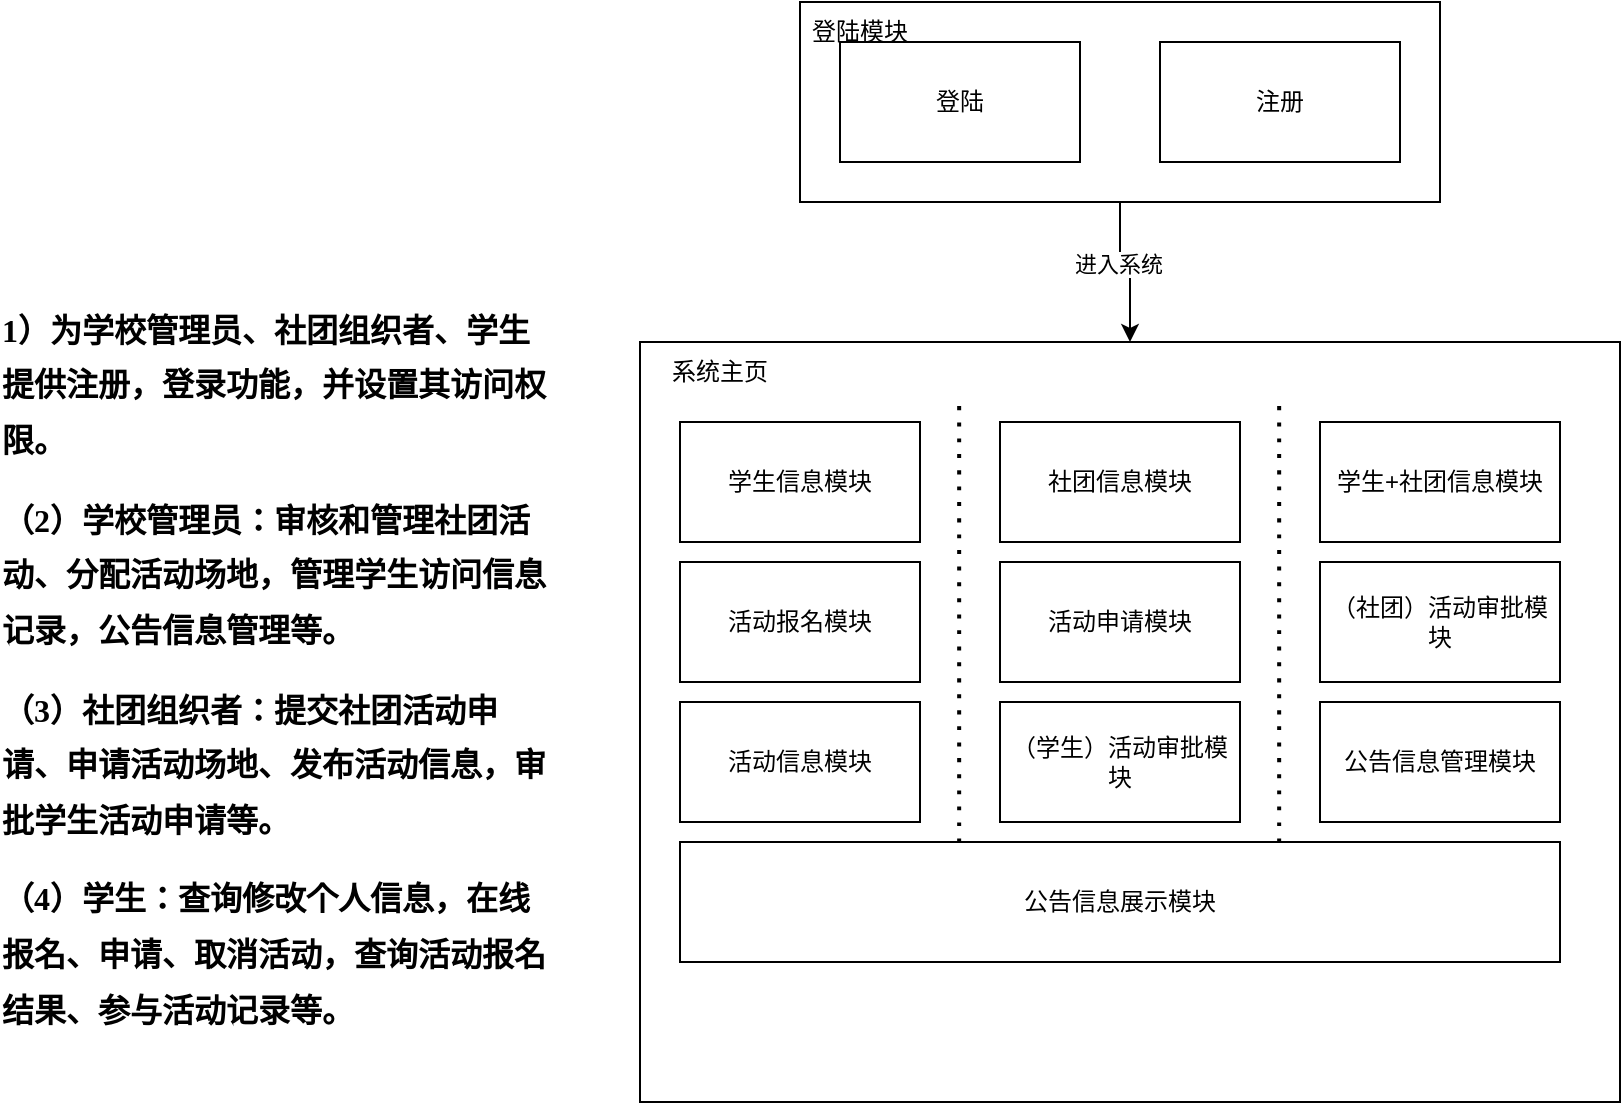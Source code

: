 <mxfile version="26.2.14">
  <diagram name="第 1 页" id="xV98_gQhv80PoWb9aY1c">
    <mxGraphModel dx="2331" dy="670" grid="1" gridSize="10" guides="1" tooltips="1" connect="1" arrows="1" fold="1" page="1" pageScale="1" pageWidth="827" pageHeight="1169" math="1" shadow="0">
      <root>
        <mxCell id="0" />
        <mxCell id="1" parent="0" />
        <mxCell id="4lsJWDNMiE7AItTsOjAv-5" value="" style="edgeStyle=orthogonalEdgeStyle;rounded=0;orthogonalLoop=1;jettySize=auto;html=1;entryX=0.5;entryY=0;entryDx=0;entryDy=0;" parent="1" source="4lsJWDNMiE7AItTsOjAv-3" target="4lsJWDNMiE7AItTsOjAv-16" edge="1">
          <mxGeometry relative="1" as="geometry">
            <mxPoint y="270" as="targetPoint" />
          </mxGeometry>
        </mxCell>
        <mxCell id="4lsJWDNMiE7AItTsOjAv-14" value="进入系统" style="edgeLabel;html=1;align=center;verticalAlign=middle;resizable=0;points=[];" parent="4lsJWDNMiE7AItTsOjAv-5" vertex="1" connectable="0">
          <mxGeometry x="-0.173" y="-1" relative="1" as="geometry">
            <mxPoint as="offset" />
          </mxGeometry>
        </mxCell>
        <mxCell id="4lsJWDNMiE7AItTsOjAv-3" value="" style="rounded=0;whiteSpace=wrap;html=1;" parent="1" vertex="1">
          <mxGeometry x="-160" y="20" width="320" height="100" as="geometry" />
        </mxCell>
        <mxCell id="4lsJWDNMiE7AItTsOjAv-1" value="登陆" style="rounded=0;whiteSpace=wrap;html=1;" parent="1" vertex="1">
          <mxGeometry x="-140" y="40" width="120" height="60" as="geometry" />
        </mxCell>
        <mxCell id="4lsJWDNMiE7AItTsOjAv-2" value="注册" style="rounded=0;whiteSpace=wrap;html=1;" parent="1" vertex="1">
          <mxGeometry x="20" y="40" width="120" height="60" as="geometry" />
        </mxCell>
        <mxCell id="4lsJWDNMiE7AItTsOjAv-16" value="." style="rounded=0;whiteSpace=wrap;html=1;" parent="1" vertex="1">
          <mxGeometry x="-240" y="190" width="490" height="380" as="geometry" />
        </mxCell>
        <mxCell id="4lsJWDNMiE7AItTsOjAv-19" value="学生信息模块" style="rounded=0;whiteSpace=wrap;html=1;" parent="1" vertex="1">
          <mxGeometry x="-220" y="230" width="120" height="60" as="geometry" />
        </mxCell>
        <mxCell id="4lsJWDNMiE7AItTsOjAv-20" value="活动报名&lt;span style=&quot;background-color: transparent; color: light-dark(rgb(0, 0, 0), rgb(255, 255, 255));&quot;&gt;模块&lt;/span&gt;" style="rounded=0;whiteSpace=wrap;html=1;" parent="1" vertex="1">
          <mxGeometry x="-220" y="300" width="120" height="60" as="geometry" />
        </mxCell>
        <mxCell id="4lsJWDNMiE7AItTsOjAv-21" value="系统主页" style="text;html=1;align=center;verticalAlign=middle;whiteSpace=wrap;rounded=0;" parent="1" vertex="1">
          <mxGeometry x="-230" y="190" width="60" height="30" as="geometry" />
        </mxCell>
        <mxCell id="4lsJWDNMiE7AItTsOjAv-22" value="登陆模块" style="text;html=1;align=center;verticalAlign=middle;whiteSpace=wrap;rounded=0;" parent="1" vertex="1">
          <mxGeometry x="-160" y="20" width="60" height="30" as="geometry" />
        </mxCell>
        <mxCell id="4lsJWDNMiE7AItTsOjAv-23" value="&lt;p style=&quot;text-align:left;line-height:20.0pt;&lt;br/&gt;mso-line-height-rule:exactly&quot; align=&quot;left&quot; class=&quot;MsoNormal&quot;&gt;&lt;b&gt;&lt;font face=&quot;Comic Sans MS&quot;&gt;&lt;span style=&quot;font-size:12.0pt;&lt;br/&gt;mso-bidi-font-weight:bold&quot; lang=&quot;EN-US&quot;&gt;1&lt;/span&gt;&lt;span style=&quot;font-size:12.0pt;font-family:&lt;br/&gt;宋体;mso-ascii-font-family:&amp;quot;Times New Roman&amp;quot;;mso-hansi-font-family:&amp;quot;Times New Roman&amp;quot;;&lt;br/&gt;mso-bidi-font-weight:bold&quot;&gt;）为学校管理员、社团组织者、学生提供注册，登录功能，并设置其访问权限。&lt;/span&gt;&lt;/font&gt;&lt;/b&gt;&lt;/p&gt;&lt;p style=&quot;text-align:left;line-height:20.0pt;&lt;br/&gt;mso-line-height-rule:exactly&quot; align=&quot;left&quot; class=&quot;MsoNormal&quot;&gt;&lt;b&gt;&lt;font face=&quot;Comic Sans MS&quot;&gt;&lt;span style=&quot;background-color: transparent; color: light-dark(rgb(0, 0, 0), rgb(255, 255, 255)); font-size: 12pt;&quot;&gt;（&lt;/span&gt;&lt;span style=&quot;background-color: transparent; color: light-dark(rgb(0, 0, 0), rgb(255, 255, 255)); font-size: 12pt;&quot; lang=&quot;EN-US&quot;&gt;2&lt;/span&gt;&lt;span style=&quot;background-color: transparent; color: light-dark(rgb(0, 0, 0), rgb(255, 255, 255)); font-size: 12pt;&quot;&gt;）学校管理员：审核和管理社团活动、分配活动场地，管理学生访问信息记录，公告信息管理等。&lt;/span&gt;&lt;/font&gt;&lt;/b&gt;&lt;/p&gt;&lt;p style=&quot;text-align:left;line-height:20.0pt;&lt;br/&gt;mso-line-height-rule:exactly&quot; align=&quot;left&quot; class=&quot;MsoNormal&quot;&gt;&lt;b&gt;&lt;font face=&quot;Comic Sans MS&quot;&gt;&lt;span style=&quot;background-color: transparent; color: light-dark(rgb(0, 0, 0), rgb(255, 255, 255)); font-size: 12pt;&quot;&gt;（&lt;/span&gt;&lt;span style=&quot;background-color: transparent; color: light-dark(rgb(0, 0, 0), rgb(255, 255, 255)); font-size: 12pt;&quot; lang=&quot;EN-US&quot;&gt;3&lt;/span&gt;&lt;span style=&quot;background-color: transparent; color: light-dark(rgb(0, 0, 0), rgb(255, 255, 255)); font-size: 12pt;&quot;&gt;）社团组织者：提交社团活动申请、申请活动场地、发布活动信息，审批学生活动申请等。&lt;/span&gt;&lt;/font&gt;&lt;/b&gt;&lt;/p&gt;&lt;p style=&quot;text-align:left;line-height:20.0pt;&lt;br/&gt;mso-line-height-rule:exactly&quot; align=&quot;left&quot; class=&quot;MsoNormal&quot;&gt;&lt;b&gt;&lt;font face=&quot;Comic Sans MS&quot;&gt;&lt;span style=&quot;background-color: transparent; color: light-dark(rgb(0, 0, 0), rgb(255, 255, 255)); text-align: center; font-size: 12pt;&quot;&gt;（&lt;/span&gt;&lt;span style=&quot;background-color: transparent; color: light-dark(rgb(0, 0, 0), rgb(255, 255, 255)); text-align: center; font-size: 12pt;&quot; lang=&quot;EN-US&quot;&gt;4&lt;/span&gt;&lt;span style=&quot;background-color: transparent; color: light-dark(rgb(0, 0, 0), rgb(255, 255, 255)); text-align: center; font-size: 12pt;&quot;&gt;）学生：查询修改个人信息，在线报名、申请、取消活动，查询活动报名结果、参与活动记录等。&lt;/span&gt;&lt;/font&gt;&lt;/b&gt;&lt;/p&gt;" style="text;html=1;align=center;verticalAlign=middle;whiteSpace=wrap;rounded=0;" parent="1" vertex="1">
          <mxGeometry x="-560" y="220" width="280" height="270" as="geometry" />
        </mxCell>
        <mxCell id="4lsJWDNMiE7AItTsOjAv-24" value="活动信息模块" style="rounded=0;whiteSpace=wrap;html=1;" parent="1" vertex="1">
          <mxGeometry x="-220" y="370" width="120" height="60" as="geometry" />
        </mxCell>
        <mxCell id="2t3s7k9Ow33OZpQbPf5Z-2" value="" style="endArrow=none;dashed=1;html=1;dashPattern=1 3;strokeWidth=2;rounded=0;fontFamily=Architects Daughter;fontSource=https%3A%2F%2Ffonts.googleapis.com%2Fcss%3Ffamily%3DArchitects%2BDaughter;fontSize=16;startSize=14;endSize=14;sourcePerimeterSpacing=8;targetPerimeterSpacing=8;curved=1;" parent="1" edge="1">
          <mxGeometry width="50" height="50" relative="1" as="geometry">
            <mxPoint x="-80.42" y="440" as="sourcePoint" />
            <mxPoint x="-80.42" y="220" as="targetPoint" />
          </mxGeometry>
        </mxCell>
        <mxCell id="2t3s7k9Ow33OZpQbPf5Z-3" value="社团信息模块" style="rounded=0;whiteSpace=wrap;html=1;" parent="1" vertex="1">
          <mxGeometry x="-60" y="230" width="120" height="60" as="geometry" />
        </mxCell>
        <mxCell id="2t3s7k9Ow33OZpQbPf5Z-4" value="活动申请&lt;span style=&quot;background-color: transparent; color: light-dark(rgb(0, 0, 0), rgb(255, 255, 255));&quot;&gt;模块&lt;/span&gt;" style="rounded=0;whiteSpace=wrap;html=1;" parent="1" vertex="1">
          <mxGeometry x="-60" y="300" width="120" height="60" as="geometry" />
        </mxCell>
        <mxCell id="2t3s7k9Ow33OZpQbPf5Z-5" value="（学生）活动审批&lt;span style=&quot;background-color: transparent; color: light-dark(rgb(0, 0, 0), rgb(255, 255, 255));&quot;&gt;模块&lt;/span&gt;" style="rounded=0;whiteSpace=wrap;html=1;" parent="1" vertex="1">
          <mxGeometry x="-60" y="370" width="120" height="60" as="geometry" />
        </mxCell>
        <mxCell id="2t3s7k9Ow33OZpQbPf5Z-6" value="" style="endArrow=none;dashed=1;html=1;dashPattern=1 3;strokeWidth=2;rounded=0;fontFamily=Architects Daughter;fontSource=https%3A%2F%2Ffonts.googleapis.com%2Fcss%3Ffamily%3DArchitects%2BDaughter;fontSize=16;startSize=14;endSize=14;sourcePerimeterSpacing=8;targetPerimeterSpacing=8;curved=1;" parent="1" edge="1">
          <mxGeometry width="50" height="50" relative="1" as="geometry">
            <mxPoint x="79.58" y="440" as="sourcePoint" />
            <mxPoint x="79.58" y="220" as="targetPoint" />
          </mxGeometry>
        </mxCell>
        <mxCell id="2t3s7k9Ow33OZpQbPf5Z-7" value="学生+社团信息模块" style="rounded=0;whiteSpace=wrap;html=1;" parent="1" vertex="1">
          <mxGeometry x="100" y="230" width="120" height="60" as="geometry" />
        </mxCell>
        <mxCell id="2t3s7k9Ow33OZpQbPf5Z-8" value="（社团）活动审批&lt;span style=&quot;background-color: transparent; color: light-dark(rgb(0, 0, 0), rgb(255, 255, 255));&quot;&gt;模块&lt;/span&gt;" style="rounded=0;whiteSpace=wrap;html=1;" parent="1" vertex="1">
          <mxGeometry x="100" y="300" width="120" height="60" as="geometry" />
        </mxCell>
        <mxCell id="ofHFmK88YUWarBVrOSfO-2" value="公告信息展示模块" style="rounded=0;whiteSpace=wrap;html=1;" parent="1" vertex="1">
          <mxGeometry x="-220" y="440" width="440" height="60" as="geometry" />
        </mxCell>
        <mxCell id="ofHFmK88YUWarBVrOSfO-4" value="公告信息管理模块" style="rounded=0;whiteSpace=wrap;html=1;" parent="1" vertex="1">
          <mxGeometry x="100" y="370" width="120" height="60" as="geometry" />
        </mxCell>
      </root>
    </mxGraphModel>
  </diagram>
</mxfile>
